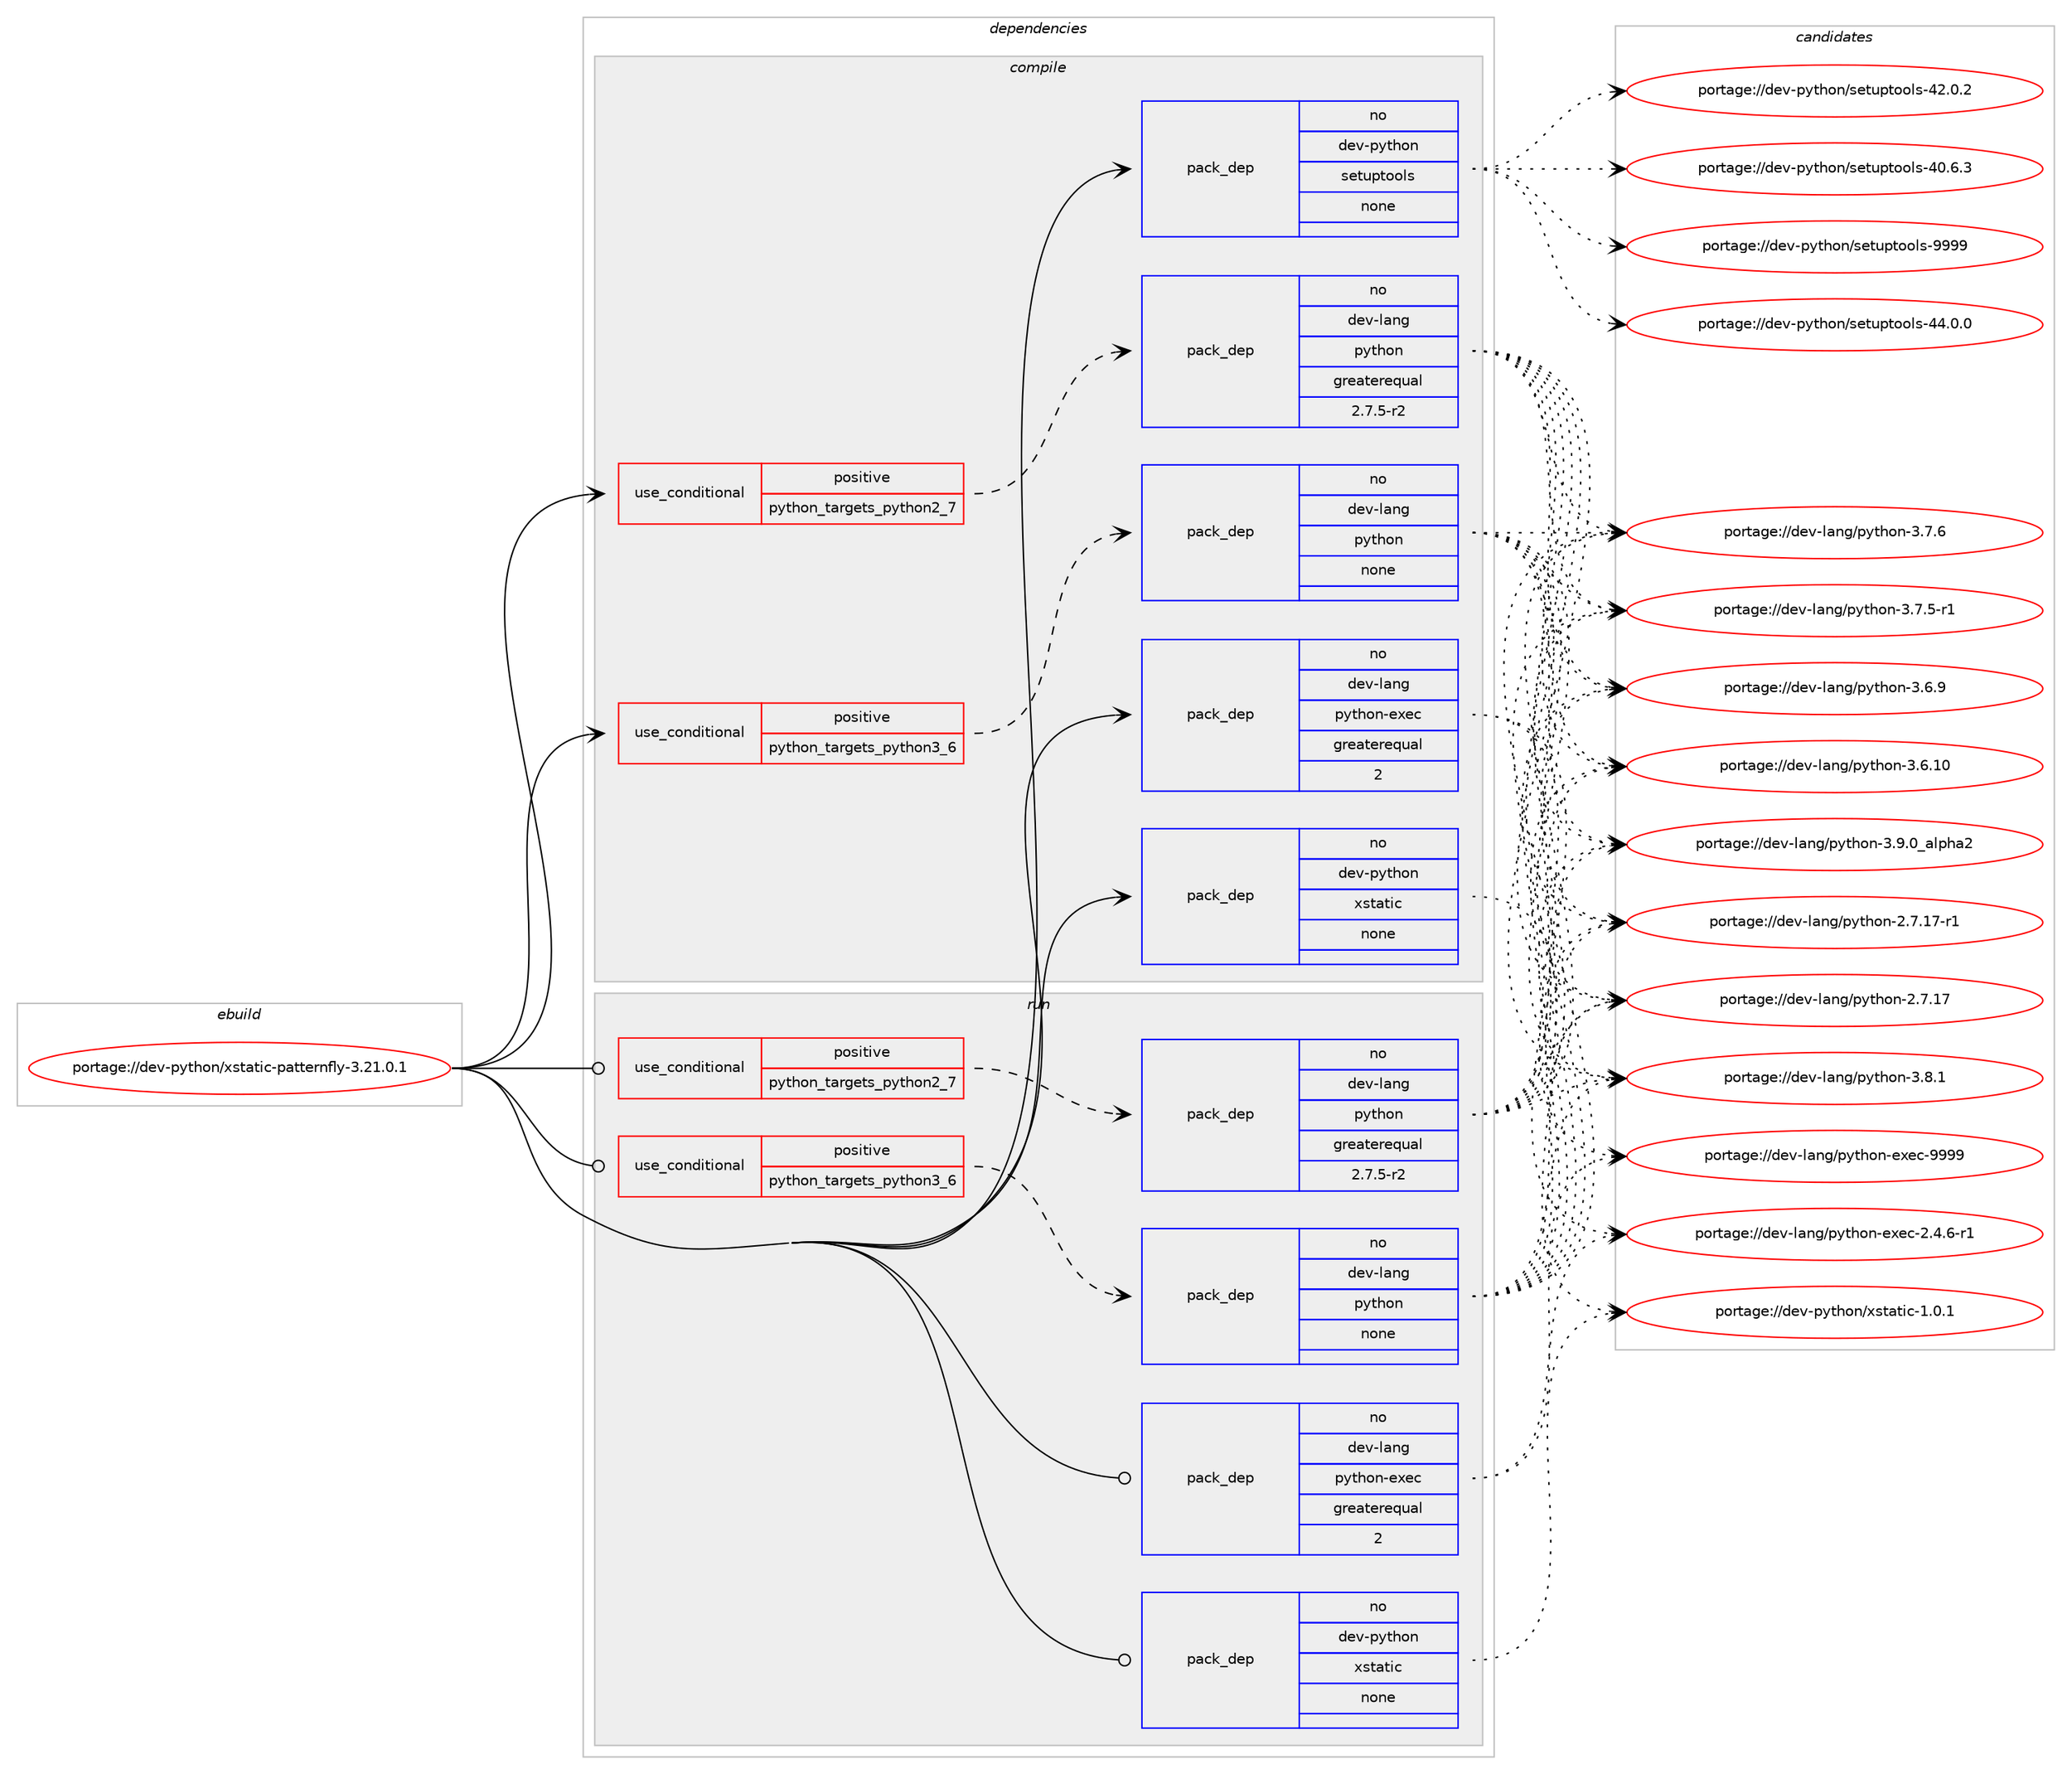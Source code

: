 digraph prolog {

# *************
# Graph options
# *************

newrank=true;
concentrate=true;
compound=true;
graph [rankdir=LR,fontname=Helvetica,fontsize=10,ranksep=1.5];#, ranksep=2.5, nodesep=0.2];
edge  [arrowhead=vee];
node  [fontname=Helvetica,fontsize=10];

# **********
# The ebuild
# **********

subgraph cluster_leftcol {
color=gray;
label=<<i>ebuild</i>>;
id [label="portage://dev-python/xstatic-patternfly-3.21.0.1", color=red, width=4, href="../dev-python/xstatic-patternfly-3.21.0.1.svg"];
}

# ****************
# The dependencies
# ****************

subgraph cluster_midcol {
color=gray;
label=<<i>dependencies</i>>;
subgraph cluster_compile {
fillcolor="#eeeeee";
style=filled;
label=<<i>compile</i>>;
subgraph cond103390 {
dependency417220 [label=<<TABLE BORDER="0" CELLBORDER="1" CELLSPACING="0" CELLPADDING="4"><TR><TD ROWSPAN="3" CELLPADDING="10">use_conditional</TD></TR><TR><TD>positive</TD></TR><TR><TD>python_targets_python2_7</TD></TR></TABLE>>, shape=none, color=red];
subgraph pack308949 {
dependency417221 [label=<<TABLE BORDER="0" CELLBORDER="1" CELLSPACING="0" CELLPADDING="4" WIDTH="220"><TR><TD ROWSPAN="6" CELLPADDING="30">pack_dep</TD></TR><TR><TD WIDTH="110">no</TD></TR><TR><TD>dev-lang</TD></TR><TR><TD>python</TD></TR><TR><TD>greaterequal</TD></TR><TR><TD>2.7.5-r2</TD></TR></TABLE>>, shape=none, color=blue];
}
dependency417220:e -> dependency417221:w [weight=20,style="dashed",arrowhead="vee"];
}
id:e -> dependency417220:w [weight=20,style="solid",arrowhead="vee"];
subgraph cond103391 {
dependency417222 [label=<<TABLE BORDER="0" CELLBORDER="1" CELLSPACING="0" CELLPADDING="4"><TR><TD ROWSPAN="3" CELLPADDING="10">use_conditional</TD></TR><TR><TD>positive</TD></TR><TR><TD>python_targets_python3_6</TD></TR></TABLE>>, shape=none, color=red];
subgraph pack308950 {
dependency417223 [label=<<TABLE BORDER="0" CELLBORDER="1" CELLSPACING="0" CELLPADDING="4" WIDTH="220"><TR><TD ROWSPAN="6" CELLPADDING="30">pack_dep</TD></TR><TR><TD WIDTH="110">no</TD></TR><TR><TD>dev-lang</TD></TR><TR><TD>python</TD></TR><TR><TD>none</TD></TR><TR><TD></TD></TR></TABLE>>, shape=none, color=blue];
}
dependency417222:e -> dependency417223:w [weight=20,style="dashed",arrowhead="vee"];
}
id:e -> dependency417222:w [weight=20,style="solid",arrowhead="vee"];
subgraph pack308951 {
dependency417224 [label=<<TABLE BORDER="0" CELLBORDER="1" CELLSPACING="0" CELLPADDING="4" WIDTH="220"><TR><TD ROWSPAN="6" CELLPADDING="30">pack_dep</TD></TR><TR><TD WIDTH="110">no</TD></TR><TR><TD>dev-lang</TD></TR><TR><TD>python-exec</TD></TR><TR><TD>greaterequal</TD></TR><TR><TD>2</TD></TR></TABLE>>, shape=none, color=blue];
}
id:e -> dependency417224:w [weight=20,style="solid",arrowhead="vee"];
subgraph pack308952 {
dependency417225 [label=<<TABLE BORDER="0" CELLBORDER="1" CELLSPACING="0" CELLPADDING="4" WIDTH="220"><TR><TD ROWSPAN="6" CELLPADDING="30">pack_dep</TD></TR><TR><TD WIDTH="110">no</TD></TR><TR><TD>dev-python</TD></TR><TR><TD>setuptools</TD></TR><TR><TD>none</TD></TR><TR><TD></TD></TR></TABLE>>, shape=none, color=blue];
}
id:e -> dependency417225:w [weight=20,style="solid",arrowhead="vee"];
subgraph pack308953 {
dependency417226 [label=<<TABLE BORDER="0" CELLBORDER="1" CELLSPACING="0" CELLPADDING="4" WIDTH="220"><TR><TD ROWSPAN="6" CELLPADDING="30">pack_dep</TD></TR><TR><TD WIDTH="110">no</TD></TR><TR><TD>dev-python</TD></TR><TR><TD>xstatic</TD></TR><TR><TD>none</TD></TR><TR><TD></TD></TR></TABLE>>, shape=none, color=blue];
}
id:e -> dependency417226:w [weight=20,style="solid",arrowhead="vee"];
}
subgraph cluster_compileandrun {
fillcolor="#eeeeee";
style=filled;
label=<<i>compile and run</i>>;
}
subgraph cluster_run {
fillcolor="#eeeeee";
style=filled;
label=<<i>run</i>>;
subgraph cond103392 {
dependency417227 [label=<<TABLE BORDER="0" CELLBORDER="1" CELLSPACING="0" CELLPADDING="4"><TR><TD ROWSPAN="3" CELLPADDING="10">use_conditional</TD></TR><TR><TD>positive</TD></TR><TR><TD>python_targets_python2_7</TD></TR></TABLE>>, shape=none, color=red];
subgraph pack308954 {
dependency417228 [label=<<TABLE BORDER="0" CELLBORDER="1" CELLSPACING="0" CELLPADDING="4" WIDTH="220"><TR><TD ROWSPAN="6" CELLPADDING="30">pack_dep</TD></TR><TR><TD WIDTH="110">no</TD></TR><TR><TD>dev-lang</TD></TR><TR><TD>python</TD></TR><TR><TD>greaterequal</TD></TR><TR><TD>2.7.5-r2</TD></TR></TABLE>>, shape=none, color=blue];
}
dependency417227:e -> dependency417228:w [weight=20,style="dashed",arrowhead="vee"];
}
id:e -> dependency417227:w [weight=20,style="solid",arrowhead="odot"];
subgraph cond103393 {
dependency417229 [label=<<TABLE BORDER="0" CELLBORDER="1" CELLSPACING="0" CELLPADDING="4"><TR><TD ROWSPAN="3" CELLPADDING="10">use_conditional</TD></TR><TR><TD>positive</TD></TR><TR><TD>python_targets_python3_6</TD></TR></TABLE>>, shape=none, color=red];
subgraph pack308955 {
dependency417230 [label=<<TABLE BORDER="0" CELLBORDER="1" CELLSPACING="0" CELLPADDING="4" WIDTH="220"><TR><TD ROWSPAN="6" CELLPADDING="30">pack_dep</TD></TR><TR><TD WIDTH="110">no</TD></TR><TR><TD>dev-lang</TD></TR><TR><TD>python</TD></TR><TR><TD>none</TD></TR><TR><TD></TD></TR></TABLE>>, shape=none, color=blue];
}
dependency417229:e -> dependency417230:w [weight=20,style="dashed",arrowhead="vee"];
}
id:e -> dependency417229:w [weight=20,style="solid",arrowhead="odot"];
subgraph pack308956 {
dependency417231 [label=<<TABLE BORDER="0" CELLBORDER="1" CELLSPACING="0" CELLPADDING="4" WIDTH="220"><TR><TD ROWSPAN="6" CELLPADDING="30">pack_dep</TD></TR><TR><TD WIDTH="110">no</TD></TR><TR><TD>dev-lang</TD></TR><TR><TD>python-exec</TD></TR><TR><TD>greaterequal</TD></TR><TR><TD>2</TD></TR></TABLE>>, shape=none, color=blue];
}
id:e -> dependency417231:w [weight=20,style="solid",arrowhead="odot"];
subgraph pack308957 {
dependency417232 [label=<<TABLE BORDER="0" CELLBORDER="1" CELLSPACING="0" CELLPADDING="4" WIDTH="220"><TR><TD ROWSPAN="6" CELLPADDING="30">pack_dep</TD></TR><TR><TD WIDTH="110">no</TD></TR><TR><TD>dev-python</TD></TR><TR><TD>xstatic</TD></TR><TR><TD>none</TD></TR><TR><TD></TD></TR></TABLE>>, shape=none, color=blue];
}
id:e -> dependency417232:w [weight=20,style="solid",arrowhead="odot"];
}
}

# **************
# The candidates
# **************

subgraph cluster_choices {
rank=same;
color=gray;
label=<<i>candidates</i>>;

subgraph choice308949 {
color=black;
nodesep=1;
choice10010111845108971101034711212111610411111045514657464895971081121049750 [label="portage://dev-lang/python-3.9.0_alpha2", color=red, width=4,href="../dev-lang/python-3.9.0_alpha2.svg"];
choice100101118451089711010347112121116104111110455146564649 [label="portage://dev-lang/python-3.8.1", color=red, width=4,href="../dev-lang/python-3.8.1.svg"];
choice100101118451089711010347112121116104111110455146554654 [label="portage://dev-lang/python-3.7.6", color=red, width=4,href="../dev-lang/python-3.7.6.svg"];
choice1001011184510897110103471121211161041111104551465546534511449 [label="portage://dev-lang/python-3.7.5-r1", color=red, width=4,href="../dev-lang/python-3.7.5-r1.svg"];
choice100101118451089711010347112121116104111110455146544657 [label="portage://dev-lang/python-3.6.9", color=red, width=4,href="../dev-lang/python-3.6.9.svg"];
choice10010111845108971101034711212111610411111045514654464948 [label="portage://dev-lang/python-3.6.10", color=red, width=4,href="../dev-lang/python-3.6.10.svg"];
choice100101118451089711010347112121116104111110455046554649554511449 [label="portage://dev-lang/python-2.7.17-r1", color=red, width=4,href="../dev-lang/python-2.7.17-r1.svg"];
choice10010111845108971101034711212111610411111045504655464955 [label="portage://dev-lang/python-2.7.17", color=red, width=4,href="../dev-lang/python-2.7.17.svg"];
dependency417221:e -> choice10010111845108971101034711212111610411111045514657464895971081121049750:w [style=dotted,weight="100"];
dependency417221:e -> choice100101118451089711010347112121116104111110455146564649:w [style=dotted,weight="100"];
dependency417221:e -> choice100101118451089711010347112121116104111110455146554654:w [style=dotted,weight="100"];
dependency417221:e -> choice1001011184510897110103471121211161041111104551465546534511449:w [style=dotted,weight="100"];
dependency417221:e -> choice100101118451089711010347112121116104111110455146544657:w [style=dotted,weight="100"];
dependency417221:e -> choice10010111845108971101034711212111610411111045514654464948:w [style=dotted,weight="100"];
dependency417221:e -> choice100101118451089711010347112121116104111110455046554649554511449:w [style=dotted,weight="100"];
dependency417221:e -> choice10010111845108971101034711212111610411111045504655464955:w [style=dotted,weight="100"];
}
subgraph choice308950 {
color=black;
nodesep=1;
choice10010111845108971101034711212111610411111045514657464895971081121049750 [label="portage://dev-lang/python-3.9.0_alpha2", color=red, width=4,href="../dev-lang/python-3.9.0_alpha2.svg"];
choice100101118451089711010347112121116104111110455146564649 [label="portage://dev-lang/python-3.8.1", color=red, width=4,href="../dev-lang/python-3.8.1.svg"];
choice100101118451089711010347112121116104111110455146554654 [label="portage://dev-lang/python-3.7.6", color=red, width=4,href="../dev-lang/python-3.7.6.svg"];
choice1001011184510897110103471121211161041111104551465546534511449 [label="portage://dev-lang/python-3.7.5-r1", color=red, width=4,href="../dev-lang/python-3.7.5-r1.svg"];
choice100101118451089711010347112121116104111110455146544657 [label="portage://dev-lang/python-3.6.9", color=red, width=4,href="../dev-lang/python-3.6.9.svg"];
choice10010111845108971101034711212111610411111045514654464948 [label="portage://dev-lang/python-3.6.10", color=red, width=4,href="../dev-lang/python-3.6.10.svg"];
choice100101118451089711010347112121116104111110455046554649554511449 [label="portage://dev-lang/python-2.7.17-r1", color=red, width=4,href="../dev-lang/python-2.7.17-r1.svg"];
choice10010111845108971101034711212111610411111045504655464955 [label="portage://dev-lang/python-2.7.17", color=red, width=4,href="../dev-lang/python-2.7.17.svg"];
dependency417223:e -> choice10010111845108971101034711212111610411111045514657464895971081121049750:w [style=dotted,weight="100"];
dependency417223:e -> choice100101118451089711010347112121116104111110455146564649:w [style=dotted,weight="100"];
dependency417223:e -> choice100101118451089711010347112121116104111110455146554654:w [style=dotted,weight="100"];
dependency417223:e -> choice1001011184510897110103471121211161041111104551465546534511449:w [style=dotted,weight="100"];
dependency417223:e -> choice100101118451089711010347112121116104111110455146544657:w [style=dotted,weight="100"];
dependency417223:e -> choice10010111845108971101034711212111610411111045514654464948:w [style=dotted,weight="100"];
dependency417223:e -> choice100101118451089711010347112121116104111110455046554649554511449:w [style=dotted,weight="100"];
dependency417223:e -> choice10010111845108971101034711212111610411111045504655464955:w [style=dotted,weight="100"];
}
subgraph choice308951 {
color=black;
nodesep=1;
choice10010111845108971101034711212111610411111045101120101994557575757 [label="portage://dev-lang/python-exec-9999", color=red, width=4,href="../dev-lang/python-exec-9999.svg"];
choice10010111845108971101034711212111610411111045101120101994550465246544511449 [label="portage://dev-lang/python-exec-2.4.6-r1", color=red, width=4,href="../dev-lang/python-exec-2.4.6-r1.svg"];
dependency417224:e -> choice10010111845108971101034711212111610411111045101120101994557575757:w [style=dotted,weight="100"];
dependency417224:e -> choice10010111845108971101034711212111610411111045101120101994550465246544511449:w [style=dotted,weight="100"];
}
subgraph choice308952 {
color=black;
nodesep=1;
choice10010111845112121116104111110471151011161171121161111111081154557575757 [label="portage://dev-python/setuptools-9999", color=red, width=4,href="../dev-python/setuptools-9999.svg"];
choice100101118451121211161041111104711510111611711211611111110811545525246484648 [label="portage://dev-python/setuptools-44.0.0", color=red, width=4,href="../dev-python/setuptools-44.0.0.svg"];
choice100101118451121211161041111104711510111611711211611111110811545525046484650 [label="portage://dev-python/setuptools-42.0.2", color=red, width=4,href="../dev-python/setuptools-42.0.2.svg"];
choice100101118451121211161041111104711510111611711211611111110811545524846544651 [label="portage://dev-python/setuptools-40.6.3", color=red, width=4,href="../dev-python/setuptools-40.6.3.svg"];
dependency417225:e -> choice10010111845112121116104111110471151011161171121161111111081154557575757:w [style=dotted,weight="100"];
dependency417225:e -> choice100101118451121211161041111104711510111611711211611111110811545525246484648:w [style=dotted,weight="100"];
dependency417225:e -> choice100101118451121211161041111104711510111611711211611111110811545525046484650:w [style=dotted,weight="100"];
dependency417225:e -> choice100101118451121211161041111104711510111611711211611111110811545524846544651:w [style=dotted,weight="100"];
}
subgraph choice308953 {
color=black;
nodesep=1;
choice10010111845112121116104111110471201151169711610599454946484649 [label="portage://dev-python/xstatic-1.0.1", color=red, width=4,href="../dev-python/xstatic-1.0.1.svg"];
dependency417226:e -> choice10010111845112121116104111110471201151169711610599454946484649:w [style=dotted,weight="100"];
}
subgraph choice308954 {
color=black;
nodesep=1;
choice10010111845108971101034711212111610411111045514657464895971081121049750 [label="portage://dev-lang/python-3.9.0_alpha2", color=red, width=4,href="../dev-lang/python-3.9.0_alpha2.svg"];
choice100101118451089711010347112121116104111110455146564649 [label="portage://dev-lang/python-3.8.1", color=red, width=4,href="../dev-lang/python-3.8.1.svg"];
choice100101118451089711010347112121116104111110455146554654 [label="portage://dev-lang/python-3.7.6", color=red, width=4,href="../dev-lang/python-3.7.6.svg"];
choice1001011184510897110103471121211161041111104551465546534511449 [label="portage://dev-lang/python-3.7.5-r1", color=red, width=4,href="../dev-lang/python-3.7.5-r1.svg"];
choice100101118451089711010347112121116104111110455146544657 [label="portage://dev-lang/python-3.6.9", color=red, width=4,href="../dev-lang/python-3.6.9.svg"];
choice10010111845108971101034711212111610411111045514654464948 [label="portage://dev-lang/python-3.6.10", color=red, width=4,href="../dev-lang/python-3.6.10.svg"];
choice100101118451089711010347112121116104111110455046554649554511449 [label="portage://dev-lang/python-2.7.17-r1", color=red, width=4,href="../dev-lang/python-2.7.17-r1.svg"];
choice10010111845108971101034711212111610411111045504655464955 [label="portage://dev-lang/python-2.7.17", color=red, width=4,href="../dev-lang/python-2.7.17.svg"];
dependency417228:e -> choice10010111845108971101034711212111610411111045514657464895971081121049750:w [style=dotted,weight="100"];
dependency417228:e -> choice100101118451089711010347112121116104111110455146564649:w [style=dotted,weight="100"];
dependency417228:e -> choice100101118451089711010347112121116104111110455146554654:w [style=dotted,weight="100"];
dependency417228:e -> choice1001011184510897110103471121211161041111104551465546534511449:w [style=dotted,weight="100"];
dependency417228:e -> choice100101118451089711010347112121116104111110455146544657:w [style=dotted,weight="100"];
dependency417228:e -> choice10010111845108971101034711212111610411111045514654464948:w [style=dotted,weight="100"];
dependency417228:e -> choice100101118451089711010347112121116104111110455046554649554511449:w [style=dotted,weight="100"];
dependency417228:e -> choice10010111845108971101034711212111610411111045504655464955:w [style=dotted,weight="100"];
}
subgraph choice308955 {
color=black;
nodesep=1;
choice10010111845108971101034711212111610411111045514657464895971081121049750 [label="portage://dev-lang/python-3.9.0_alpha2", color=red, width=4,href="../dev-lang/python-3.9.0_alpha2.svg"];
choice100101118451089711010347112121116104111110455146564649 [label="portage://dev-lang/python-3.8.1", color=red, width=4,href="../dev-lang/python-3.8.1.svg"];
choice100101118451089711010347112121116104111110455146554654 [label="portage://dev-lang/python-3.7.6", color=red, width=4,href="../dev-lang/python-3.7.6.svg"];
choice1001011184510897110103471121211161041111104551465546534511449 [label="portage://dev-lang/python-3.7.5-r1", color=red, width=4,href="../dev-lang/python-3.7.5-r1.svg"];
choice100101118451089711010347112121116104111110455146544657 [label="portage://dev-lang/python-3.6.9", color=red, width=4,href="../dev-lang/python-3.6.9.svg"];
choice10010111845108971101034711212111610411111045514654464948 [label="portage://dev-lang/python-3.6.10", color=red, width=4,href="../dev-lang/python-3.6.10.svg"];
choice100101118451089711010347112121116104111110455046554649554511449 [label="portage://dev-lang/python-2.7.17-r1", color=red, width=4,href="../dev-lang/python-2.7.17-r1.svg"];
choice10010111845108971101034711212111610411111045504655464955 [label="portage://dev-lang/python-2.7.17", color=red, width=4,href="../dev-lang/python-2.7.17.svg"];
dependency417230:e -> choice10010111845108971101034711212111610411111045514657464895971081121049750:w [style=dotted,weight="100"];
dependency417230:e -> choice100101118451089711010347112121116104111110455146564649:w [style=dotted,weight="100"];
dependency417230:e -> choice100101118451089711010347112121116104111110455146554654:w [style=dotted,weight="100"];
dependency417230:e -> choice1001011184510897110103471121211161041111104551465546534511449:w [style=dotted,weight="100"];
dependency417230:e -> choice100101118451089711010347112121116104111110455146544657:w [style=dotted,weight="100"];
dependency417230:e -> choice10010111845108971101034711212111610411111045514654464948:w [style=dotted,weight="100"];
dependency417230:e -> choice100101118451089711010347112121116104111110455046554649554511449:w [style=dotted,weight="100"];
dependency417230:e -> choice10010111845108971101034711212111610411111045504655464955:w [style=dotted,weight="100"];
}
subgraph choice308956 {
color=black;
nodesep=1;
choice10010111845108971101034711212111610411111045101120101994557575757 [label="portage://dev-lang/python-exec-9999", color=red, width=4,href="../dev-lang/python-exec-9999.svg"];
choice10010111845108971101034711212111610411111045101120101994550465246544511449 [label="portage://dev-lang/python-exec-2.4.6-r1", color=red, width=4,href="../dev-lang/python-exec-2.4.6-r1.svg"];
dependency417231:e -> choice10010111845108971101034711212111610411111045101120101994557575757:w [style=dotted,weight="100"];
dependency417231:e -> choice10010111845108971101034711212111610411111045101120101994550465246544511449:w [style=dotted,weight="100"];
}
subgraph choice308957 {
color=black;
nodesep=1;
choice10010111845112121116104111110471201151169711610599454946484649 [label="portage://dev-python/xstatic-1.0.1", color=red, width=4,href="../dev-python/xstatic-1.0.1.svg"];
dependency417232:e -> choice10010111845112121116104111110471201151169711610599454946484649:w [style=dotted,weight="100"];
}
}

}
